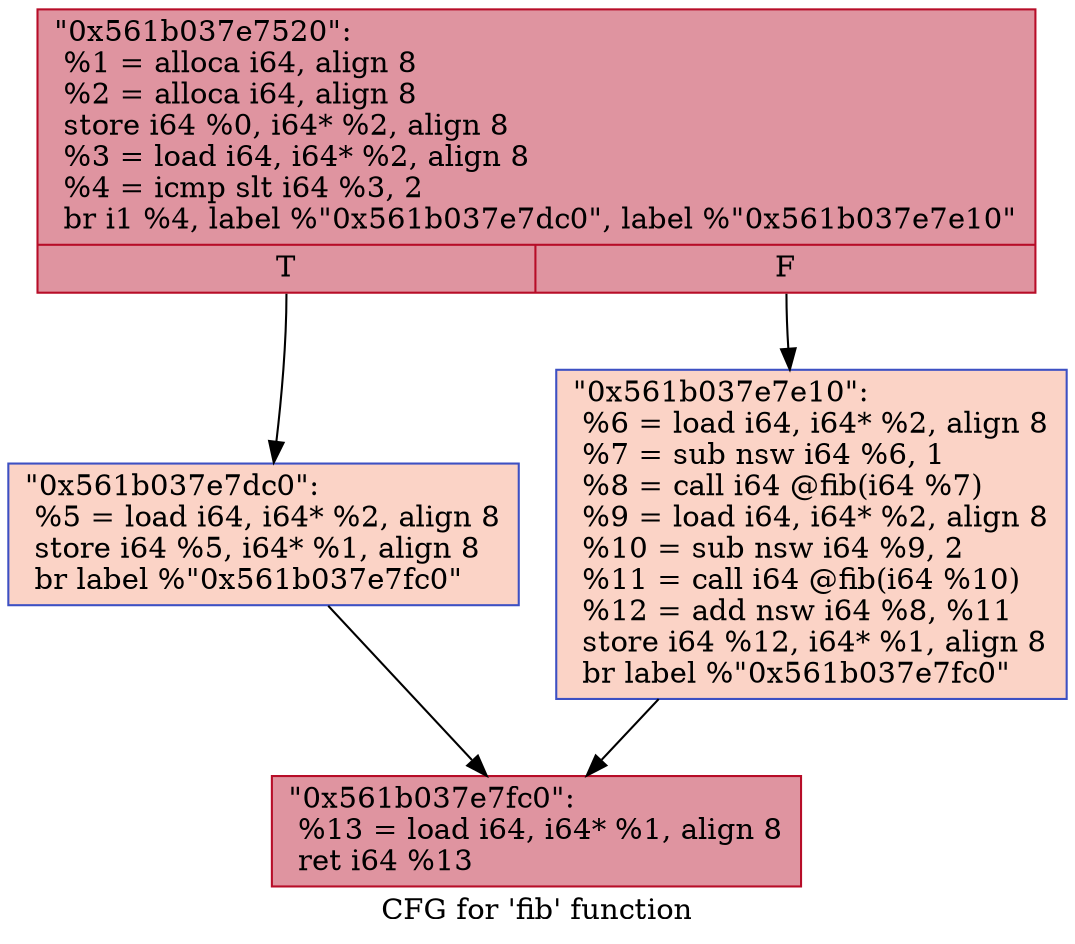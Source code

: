 digraph "CFG for 'fib' function" {
	label="CFG for 'fib' function";

	Node0x561b037e7520 [shape=record,color="#b70d28ff", style=filled, fillcolor="#b70d2870",label="{\"0x561b037e7520\":\l  %1 = alloca i64, align 8\l  %2 = alloca i64, align 8\l  store i64 %0, i64* %2, align 8\l  %3 = load i64, i64* %2, align 8\l  %4 = icmp slt i64 %3, 2\l  br i1 %4, label %\"0x561b037e7dc0\", label %\"0x561b037e7e10\"\l|{<s0>T|<s1>F}}"];
	Node0x561b037e7520:s0 -> Node0x561b037e7dc0;
	Node0x561b037e7520:s1 -> Node0x561b037e7e10;
	Node0x561b037e7dc0 [shape=record,color="#3d50c3ff", style=filled, fillcolor="#f59c7d70",label="{\"0x561b037e7dc0\":                                 \l  %5 = load i64, i64* %2, align 8\l  store i64 %5, i64* %1, align 8\l  br label %\"0x561b037e7fc0\"\l}"];
	Node0x561b037e7dc0 -> Node0x561b037e7fc0;
	Node0x561b037e7e10 [shape=record,color="#3d50c3ff", style=filled, fillcolor="#f59c7d70",label="{\"0x561b037e7e10\":                                 \l  %6 = load i64, i64* %2, align 8\l  %7 = sub nsw i64 %6, 1\l  %8 = call i64 @fib(i64 %7)\l  %9 = load i64, i64* %2, align 8\l  %10 = sub nsw i64 %9, 2\l  %11 = call i64 @fib(i64 %10)\l  %12 = add nsw i64 %8, %11\l  store i64 %12, i64* %1, align 8\l  br label %\"0x561b037e7fc0\"\l}"];
	Node0x561b037e7e10 -> Node0x561b037e7fc0;
	Node0x561b037e7fc0 [shape=record,color="#b70d28ff", style=filled, fillcolor="#b70d2870",label="{\"0x561b037e7fc0\":                                 \l  %13 = load i64, i64* %1, align 8\l  ret i64 %13\l}"];
}
